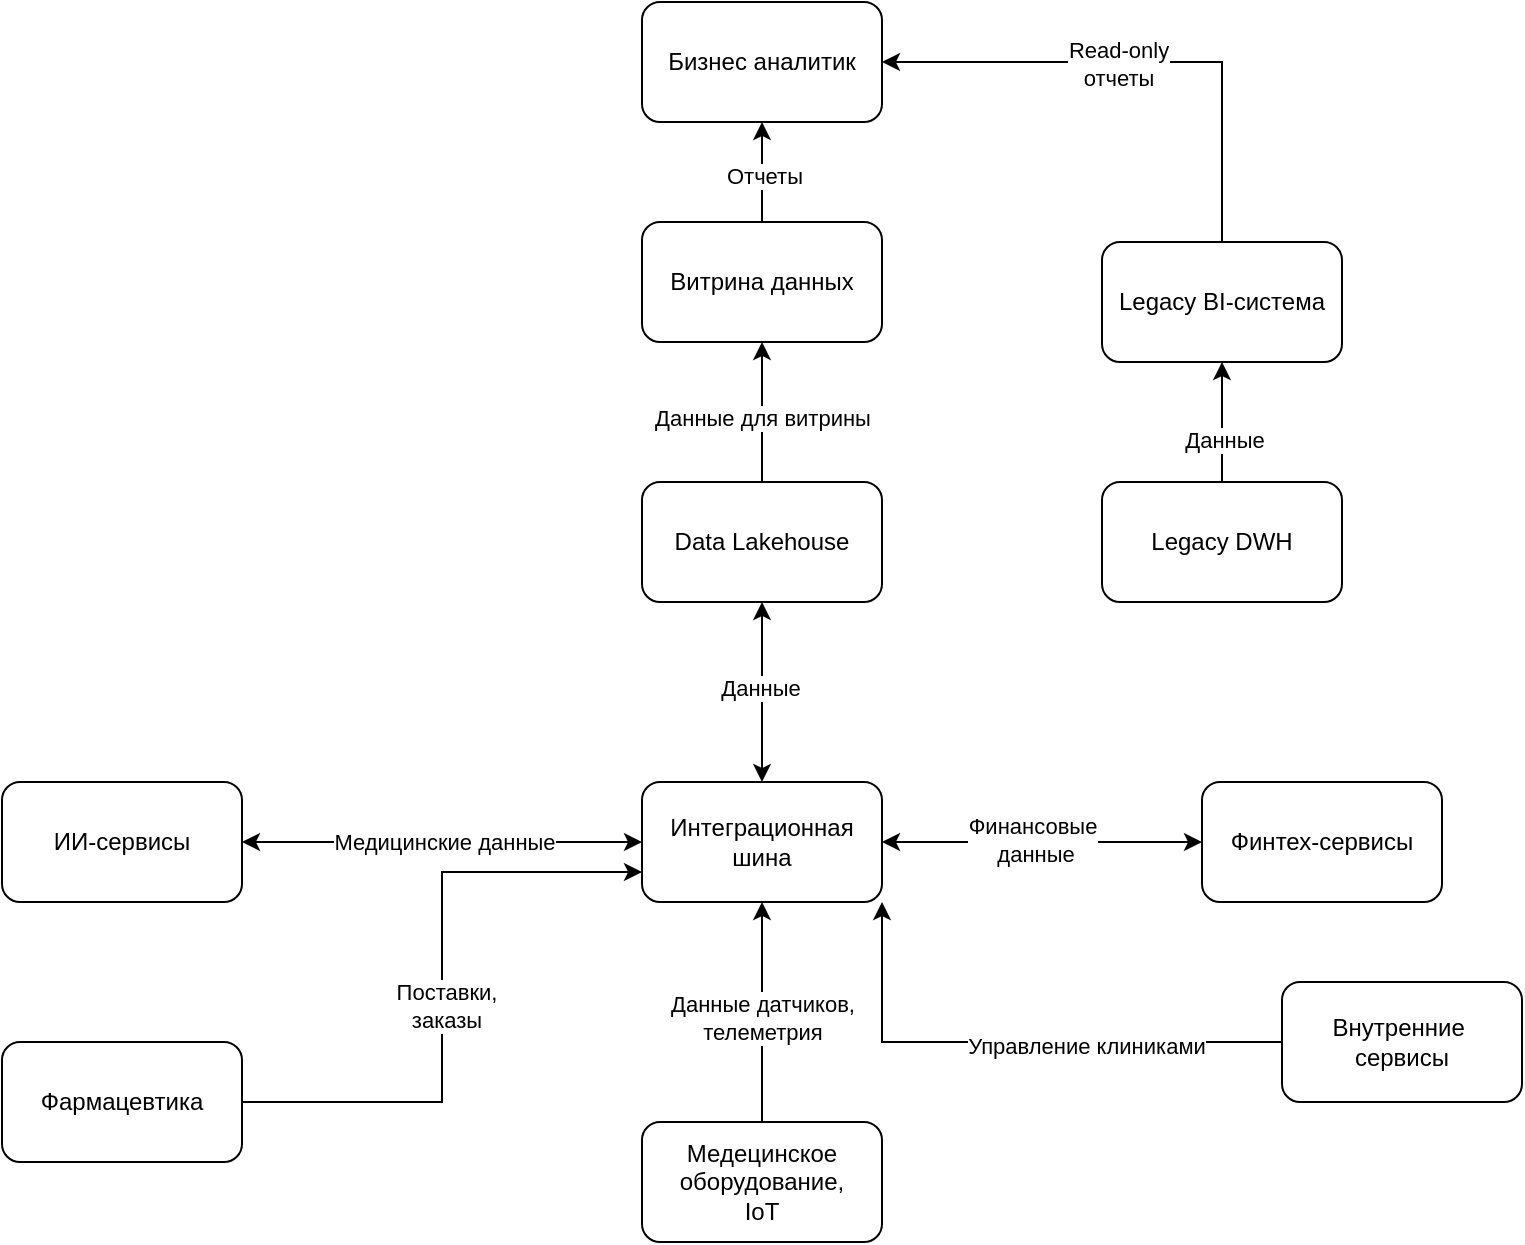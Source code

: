 <mxfile version="28.0.9">
  <diagram name="Page-1" id="plaX9uOSfhJbAC9Uc2Lf">
    <mxGraphModel dx="833" dy="1096" grid="1" gridSize="10" guides="1" tooltips="1" connect="1" arrows="1" fold="1" page="1" pageScale="1" pageWidth="850" pageHeight="1100" math="0" shadow="0">
      <root>
        <mxCell id="0" />
        <mxCell id="1" parent="0" />
        <mxCell id="XphF_kcF2tBXfRpGcLYl-28" style="edgeStyle=orthogonalEdgeStyle;rounded=0;orthogonalLoop=1;jettySize=auto;html=1;exitX=0.5;exitY=1;exitDx=0;exitDy=0;startArrow=classic;startFill=1;endArrow=none;endFill=0;" edge="1" parent="1" source="XphF_kcF2tBXfRpGcLYl-1" target="XphF_kcF2tBXfRpGcLYl-10">
          <mxGeometry relative="1" as="geometry" />
        </mxCell>
        <mxCell id="XphF_kcF2tBXfRpGcLYl-35" value="Отчеты" style="edgeLabel;html=1;align=center;verticalAlign=middle;resizable=0;points=[];" vertex="1" connectable="0" parent="XphF_kcF2tBXfRpGcLYl-28">
          <mxGeometry x="0.06" y="1" relative="1" as="geometry">
            <mxPoint as="offset" />
          </mxGeometry>
        </mxCell>
        <mxCell id="XphF_kcF2tBXfRpGcLYl-1" value="Бизнес аналитик" style="rounded=1;whiteSpace=wrap;html=1;" vertex="1" parent="1">
          <mxGeometry x="350" y="200" width="120" height="60" as="geometry" />
        </mxCell>
        <mxCell id="XphF_kcF2tBXfRpGcLYl-42" style="edgeStyle=orthogonalEdgeStyle;rounded=0;orthogonalLoop=1;jettySize=auto;html=1;exitX=0.5;exitY=0;exitDx=0;exitDy=0;entryX=1;entryY=0.5;entryDx=0;entryDy=0;" edge="1" parent="1" source="XphF_kcF2tBXfRpGcLYl-2" target="XphF_kcF2tBXfRpGcLYl-1">
          <mxGeometry relative="1" as="geometry" />
        </mxCell>
        <mxCell id="XphF_kcF2tBXfRpGcLYl-43" value="&lt;div&gt;Read-only&lt;/div&gt;&lt;div&gt;отчеты&lt;/div&gt;" style="edgeLabel;html=1;align=center;verticalAlign=middle;resizable=0;points=[];" vertex="1" connectable="0" parent="XphF_kcF2tBXfRpGcLYl-42">
          <mxGeometry x="0.094" y="1" relative="1" as="geometry">
            <mxPoint as="offset" />
          </mxGeometry>
        </mxCell>
        <mxCell id="XphF_kcF2tBXfRpGcLYl-2" value="Legacy BI-система" style="rounded=1;whiteSpace=wrap;html=1;" vertex="1" parent="1">
          <mxGeometry x="580" y="320" width="120" height="60" as="geometry" />
        </mxCell>
        <mxCell id="XphF_kcF2tBXfRpGcLYl-41" style="edgeStyle=orthogonalEdgeStyle;rounded=0;orthogonalLoop=1;jettySize=auto;html=1;exitX=0.5;exitY=0;exitDx=0;exitDy=0;entryX=0.5;entryY=1;entryDx=0;entryDy=0;" edge="1" parent="1" source="XphF_kcF2tBXfRpGcLYl-3" target="XphF_kcF2tBXfRpGcLYl-2">
          <mxGeometry relative="1" as="geometry" />
        </mxCell>
        <mxCell id="XphF_kcF2tBXfRpGcLYl-44" value="Данные" style="edgeLabel;html=1;align=center;verticalAlign=middle;resizable=0;points=[];" vertex="1" connectable="0" parent="XphF_kcF2tBXfRpGcLYl-41">
          <mxGeometry x="-0.3" y="-1" relative="1" as="geometry">
            <mxPoint as="offset" />
          </mxGeometry>
        </mxCell>
        <mxCell id="XphF_kcF2tBXfRpGcLYl-3" value="Legacy DWH" style="rounded=1;whiteSpace=wrap;html=1;" vertex="1" parent="1">
          <mxGeometry x="580" y="440" width="120" height="60" as="geometry" />
        </mxCell>
        <mxCell id="XphF_kcF2tBXfRpGcLYl-38" style="edgeStyle=orthogonalEdgeStyle;rounded=0;orthogonalLoop=1;jettySize=auto;html=1;exitX=0.5;exitY=0;exitDx=0;exitDy=0;entryX=0.5;entryY=1;entryDx=0;entryDy=0;startArrow=classic;startFill=1;" edge="1" parent="1" source="XphF_kcF2tBXfRpGcLYl-4" target="XphF_kcF2tBXfRpGcLYl-9">
          <mxGeometry relative="1" as="geometry" />
        </mxCell>
        <mxCell id="XphF_kcF2tBXfRpGcLYl-40" value="Данные" style="edgeLabel;html=1;align=center;verticalAlign=middle;resizable=0;points=[];" vertex="1" connectable="0" parent="XphF_kcF2tBXfRpGcLYl-38">
          <mxGeometry x="0.059" y="1" relative="1" as="geometry">
            <mxPoint as="offset" />
          </mxGeometry>
        </mxCell>
        <mxCell id="XphF_kcF2tBXfRpGcLYl-4" value="Интеграционная шина" style="rounded=1;whiteSpace=wrap;html=1;" vertex="1" parent="1">
          <mxGeometry x="350" y="590" width="120" height="60" as="geometry" />
        </mxCell>
        <mxCell id="XphF_kcF2tBXfRpGcLYl-5" value="Финтех-сервисы" style="rounded=1;whiteSpace=wrap;html=1;" vertex="1" parent="1">
          <mxGeometry x="630" y="590" width="120" height="60" as="geometry" />
        </mxCell>
        <mxCell id="XphF_kcF2tBXfRpGcLYl-6" value="ИИ-сервисы" style="rounded=1;whiteSpace=wrap;html=1;" vertex="1" parent="1">
          <mxGeometry x="30" y="590" width="120" height="60" as="geometry" />
        </mxCell>
        <mxCell id="XphF_kcF2tBXfRpGcLYl-22" style="edgeStyle=orthogonalEdgeStyle;rounded=0;orthogonalLoop=1;jettySize=auto;html=1;exitX=0.5;exitY=0;exitDx=0;exitDy=0;entryX=0.5;entryY=1;entryDx=0;entryDy=0;" edge="1" parent="1" source="XphF_kcF2tBXfRpGcLYl-7" target="XphF_kcF2tBXfRpGcLYl-4">
          <mxGeometry relative="1" as="geometry" />
        </mxCell>
        <mxCell id="XphF_kcF2tBXfRpGcLYl-23" value="&lt;div&gt;Данные датчиков,&lt;/div&gt;&lt;div&gt;телеметрия&lt;/div&gt;" style="edgeLabel;html=1;align=center;verticalAlign=middle;resizable=0;points=[];" vertex="1" connectable="0" parent="XphF_kcF2tBXfRpGcLYl-22">
          <mxGeometry x="-0.042" relative="1" as="geometry">
            <mxPoint as="offset" />
          </mxGeometry>
        </mxCell>
        <mxCell id="XphF_kcF2tBXfRpGcLYl-7" value="&lt;div&gt;Медецинское оборудование,&lt;/div&gt;&lt;div&gt;IoT&lt;/div&gt;" style="rounded=1;whiteSpace=wrap;html=1;" vertex="1" parent="1">
          <mxGeometry x="350" y="760" width="120" height="60" as="geometry" />
        </mxCell>
        <mxCell id="XphF_kcF2tBXfRpGcLYl-26" style="edgeStyle=orthogonalEdgeStyle;rounded=0;orthogonalLoop=1;jettySize=auto;html=1;exitX=1;exitY=0.5;exitDx=0;exitDy=0;entryX=0;entryY=0.75;entryDx=0;entryDy=0;" edge="1" parent="1" source="XphF_kcF2tBXfRpGcLYl-8" target="XphF_kcF2tBXfRpGcLYl-4">
          <mxGeometry relative="1" as="geometry" />
        </mxCell>
        <mxCell id="XphF_kcF2tBXfRpGcLYl-27" value="&lt;div&gt;Поставки,&lt;/div&gt;&lt;div&gt;заказы&lt;/div&gt;" style="edgeLabel;html=1;align=center;verticalAlign=middle;resizable=0;points=[];" vertex="1" connectable="0" parent="XphF_kcF2tBXfRpGcLYl-26">
          <mxGeometry x="-0.057" y="-2" relative="1" as="geometry">
            <mxPoint as="offset" />
          </mxGeometry>
        </mxCell>
        <mxCell id="XphF_kcF2tBXfRpGcLYl-8" value="Фармацевтика" style="rounded=1;whiteSpace=wrap;html=1;" vertex="1" parent="1">
          <mxGeometry x="30" y="720" width="120" height="60" as="geometry" />
        </mxCell>
        <mxCell id="XphF_kcF2tBXfRpGcLYl-30" style="edgeStyle=orthogonalEdgeStyle;rounded=0;orthogonalLoop=1;jettySize=auto;html=1;exitX=0.5;exitY=0;exitDx=0;exitDy=0;" edge="1" parent="1" source="XphF_kcF2tBXfRpGcLYl-9">
          <mxGeometry relative="1" as="geometry">
            <mxPoint x="410" y="370" as="targetPoint" />
          </mxGeometry>
        </mxCell>
        <mxCell id="XphF_kcF2tBXfRpGcLYl-39" value="Данные для витрины" style="edgeLabel;html=1;align=center;verticalAlign=middle;resizable=0;points=[];" vertex="1" connectable="0" parent="XphF_kcF2tBXfRpGcLYl-30">
          <mxGeometry x="-0.073" relative="1" as="geometry">
            <mxPoint as="offset" />
          </mxGeometry>
        </mxCell>
        <mxCell id="XphF_kcF2tBXfRpGcLYl-9" value="Data Lakehouse" style="rounded=1;whiteSpace=wrap;html=1;" vertex="1" parent="1">
          <mxGeometry x="350" y="440" width="120" height="60" as="geometry" />
        </mxCell>
        <mxCell id="XphF_kcF2tBXfRpGcLYl-10" value="Витрина данных" style="rounded=1;whiteSpace=wrap;html=1;" vertex="1" parent="1">
          <mxGeometry x="350" y="310" width="120" height="60" as="geometry" />
        </mxCell>
        <mxCell id="XphF_kcF2tBXfRpGcLYl-11" value="" style="endArrow=classic;startArrow=classic;html=1;rounded=0;entryX=0;entryY=0.5;entryDx=0;entryDy=0;exitX=1;exitY=0.5;exitDx=0;exitDy=0;" edge="1" parent="1" source="XphF_kcF2tBXfRpGcLYl-4" target="XphF_kcF2tBXfRpGcLYl-5">
          <mxGeometry width="50" height="50" relative="1" as="geometry">
            <mxPoint x="540" y="670" as="sourcePoint" />
            <mxPoint x="590" y="620" as="targetPoint" />
          </mxGeometry>
        </mxCell>
        <mxCell id="XphF_kcF2tBXfRpGcLYl-13" value="&lt;div&gt;Финансовые&lt;/div&gt;&lt;div&gt;&amp;nbsp;данные&lt;/div&gt;" style="edgeLabel;html=1;align=center;verticalAlign=middle;resizable=0;points=[];" vertex="1" connectable="0" parent="XphF_kcF2tBXfRpGcLYl-11">
          <mxGeometry x="-0.07" y="1" relative="1" as="geometry">
            <mxPoint as="offset" />
          </mxGeometry>
        </mxCell>
        <mxCell id="XphF_kcF2tBXfRpGcLYl-24" style="edgeStyle=orthogonalEdgeStyle;rounded=0;orthogonalLoop=1;jettySize=auto;html=1;exitX=0;exitY=0.5;exitDx=0;exitDy=0;entryX=1;entryY=1;entryDx=0;entryDy=0;" edge="1" parent="1" source="XphF_kcF2tBXfRpGcLYl-16" target="XphF_kcF2tBXfRpGcLYl-4">
          <mxGeometry relative="1" as="geometry" />
        </mxCell>
        <mxCell id="XphF_kcF2tBXfRpGcLYl-25" value="Управление клиниками" style="edgeLabel;html=1;align=center;verticalAlign=middle;resizable=0;points=[];" vertex="1" connectable="0" parent="XphF_kcF2tBXfRpGcLYl-24">
          <mxGeometry x="-0.271" y="1" relative="1" as="geometry">
            <mxPoint y="1" as="offset" />
          </mxGeometry>
        </mxCell>
        <mxCell id="XphF_kcF2tBXfRpGcLYl-16" value="&lt;div&gt;Внутренние&amp;nbsp;&lt;/div&gt;&lt;div&gt;сервисы&lt;/div&gt;" style="rounded=1;whiteSpace=wrap;html=1;" vertex="1" parent="1">
          <mxGeometry x="670" y="690" width="120" height="60" as="geometry" />
        </mxCell>
        <mxCell id="XphF_kcF2tBXfRpGcLYl-17" value="" style="endArrow=classic;startArrow=classic;html=1;rounded=0;exitX=1;exitY=0.5;exitDx=0;exitDy=0;entryX=0;entryY=0.5;entryDx=0;entryDy=0;" edge="1" parent="1" source="XphF_kcF2tBXfRpGcLYl-6" target="XphF_kcF2tBXfRpGcLYl-4">
          <mxGeometry width="50" height="50" relative="1" as="geometry">
            <mxPoint x="400" y="680" as="sourcePoint" />
            <mxPoint x="450" y="630" as="targetPoint" />
          </mxGeometry>
        </mxCell>
        <mxCell id="XphF_kcF2tBXfRpGcLYl-18" value="Медицинские данные" style="edgeLabel;html=1;align=center;verticalAlign=middle;resizable=0;points=[];" vertex="1" connectable="0" parent="XphF_kcF2tBXfRpGcLYl-17">
          <mxGeometry x="0.007" relative="1" as="geometry">
            <mxPoint as="offset" />
          </mxGeometry>
        </mxCell>
      </root>
    </mxGraphModel>
  </diagram>
</mxfile>
